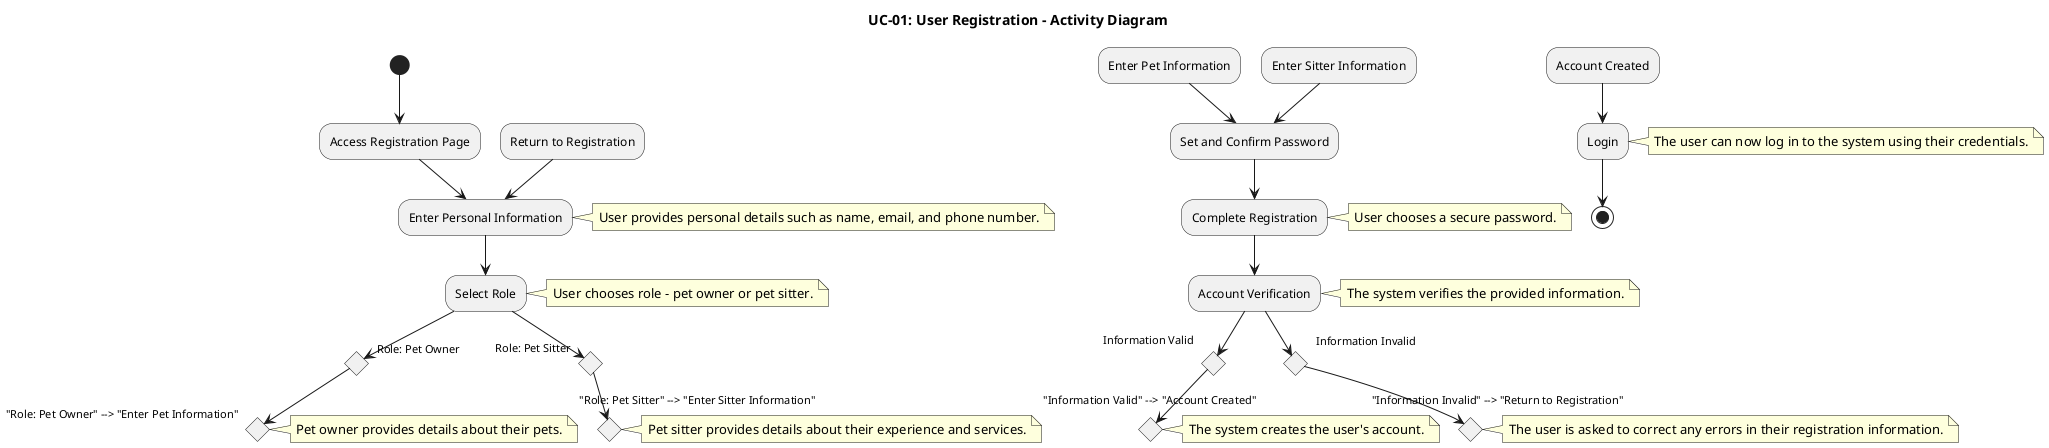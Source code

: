 @startuml
title UC-01: User Registration - Activity Diagram

(*) --> "Access Registration Page"

"Access Registration Page" --> "Enter Personal Information"
note right: User provides personal details such as name, email, and phone number.

"Enter Personal Information" --> "Select Role"
note right: User chooses role - pet owner or pet sitter.

"Select Role" --> if "Role: Pet Owner"
if "Role: Pet Owner" --> "Enter Pet Information"
note right: Pet owner provides details about their pets.
"Enter Pet Information" --> "Set and Confirm Password"

"Select Role" --> if "Role: Pet Sitter"
if "Role: Pet Sitter" --> "Enter Sitter Information"
note right: Pet sitter provides details about their experience and services.
"Enter Sitter Information" --> "Set and Confirm Password"

"Set and Confirm Password" --> "Complete Registration"
note right: User chooses a secure password.

"Complete Registration" --> "Account Verification"
note right: The system verifies the provided information.

"Account Verification" --> if "Information Valid"
if "Information Valid" --> "Account Created"
note right: The system creates the user's account.
"Account Created" --> "Login"
note right: The user can now log in to the system using their credentials.

"Account Verification" --> if "Information Invalid"
if "Information Invalid" --> "Return to Registration"
note right: The user is asked to correct any errors in their registration information.
"Return to Registration" --> "Enter Personal Information"

"Login" --> (*)
@enduml
